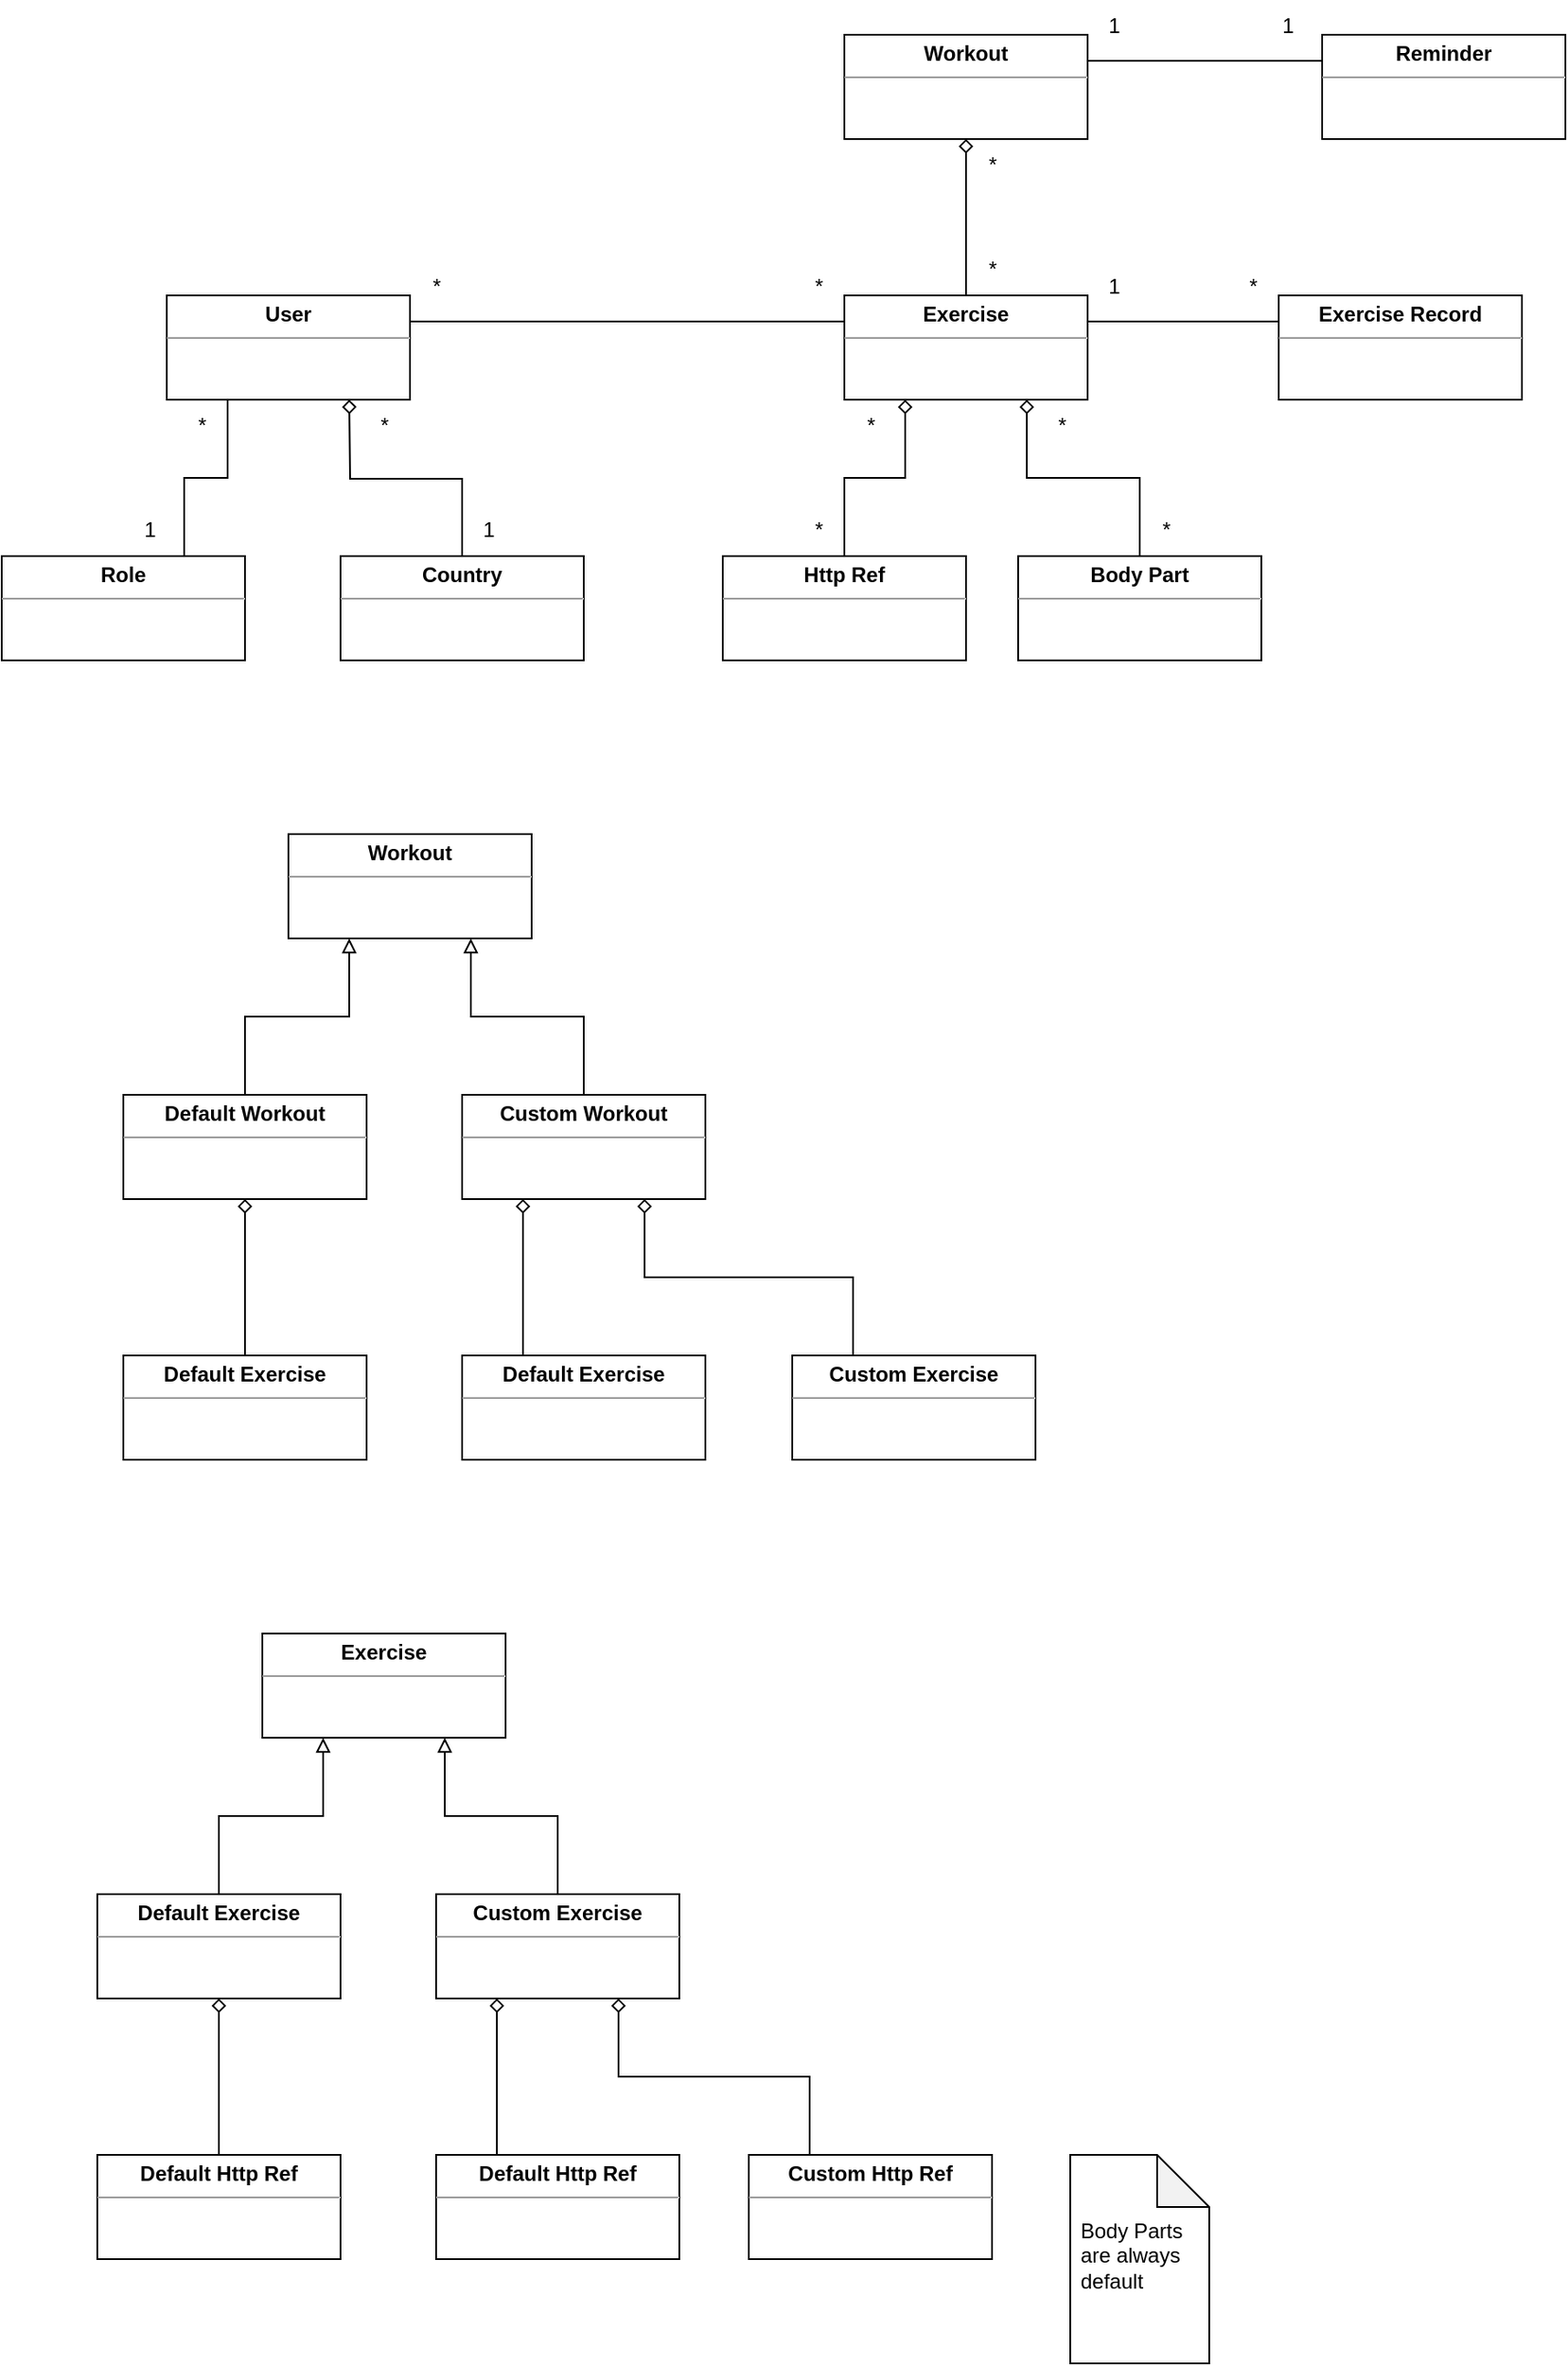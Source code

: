 <mxfile version="21.5.0" type="device">
  <diagram name="Page-1" id="6H7N1T2wvWZhjbQmvHen">
    <mxGraphModel dx="3500" dy="2127" grid="1" gridSize="10" guides="1" tooltips="1" connect="1" arrows="1" fold="1" page="1" pageScale="1" pageWidth="850" pageHeight="1100" math="0" shadow="0">
      <root>
        <mxCell id="0" />
        <mxCell id="1" parent="0" />
        <mxCell id="GYCPPBi8a8u2UomSoCus-21" style="edgeStyle=orthogonalEdgeStyle;rounded=0;orthogonalLoop=1;jettySize=auto;html=1;exitX=1;exitY=0.25;exitDx=0;exitDy=0;entryX=0;entryY=0.25;entryDx=0;entryDy=0;endArrow=none;endFill=0;" parent="1" source="GYCPPBi8a8u2UomSoCus-3" target="GYCPPBi8a8u2UomSoCus-6" edge="1">
          <mxGeometry relative="1" as="geometry" />
        </mxCell>
        <mxCell id="GYCPPBi8a8u2UomSoCus-3" value="&lt;p style=&quot;margin:0px;margin-top:4px;text-align:center;&quot;&gt;&lt;b&gt;User&lt;/b&gt;&lt;/p&gt;&lt;hr size=&quot;1&quot;&gt;&lt;div style=&quot;height:2px;&quot;&gt;&lt;/div&gt;" style="verticalAlign=top;align=left;overflow=fill;fontSize=12;fontFamily=Helvetica;html=1;whiteSpace=wrap;" parent="1" vertex="1">
          <mxGeometry x="160" y="250" width="140" height="60" as="geometry" />
        </mxCell>
        <mxCell id="GYCPPBi8a8u2UomSoCus-71" style="edgeStyle=orthogonalEdgeStyle;rounded=0;orthogonalLoop=1;jettySize=auto;html=1;exitX=0.75;exitY=0;exitDx=0;exitDy=0;entryX=0.25;entryY=1;entryDx=0;entryDy=0;endArrow=none;endFill=0;" parent="1" source="GYCPPBi8a8u2UomSoCus-5" target="GYCPPBi8a8u2UomSoCus-3" edge="1">
          <mxGeometry relative="1" as="geometry" />
        </mxCell>
        <mxCell id="GYCPPBi8a8u2UomSoCus-5" value="&lt;p style=&quot;margin:0px;margin-top:4px;text-align:center;&quot;&gt;&lt;b&gt;Role&lt;/b&gt;&lt;/p&gt;&lt;hr size=&quot;1&quot;&gt;&lt;div style=&quot;height:2px;&quot;&gt;&lt;/div&gt;" style="verticalAlign=top;align=left;overflow=fill;fontSize=12;fontFamily=Helvetica;html=1;whiteSpace=wrap;" parent="1" vertex="1">
          <mxGeometry x="65" y="400" width="140" height="60" as="geometry" />
        </mxCell>
        <mxCell id="GYCPPBi8a8u2UomSoCus-12" style="edgeStyle=orthogonalEdgeStyle;rounded=0;orthogonalLoop=1;jettySize=auto;html=1;exitX=1;exitY=0.25;exitDx=0;exitDy=0;entryX=0;entryY=0.25;entryDx=0;entryDy=0;endArrow=none;endFill=0;" parent="1" source="GYCPPBi8a8u2UomSoCus-6" target="GYCPPBi8a8u2UomSoCus-9" edge="1">
          <mxGeometry relative="1" as="geometry" />
        </mxCell>
        <mxCell id="GYCPPBi8a8u2UomSoCus-25" style="edgeStyle=orthogonalEdgeStyle;rounded=0;orthogonalLoop=1;jettySize=auto;html=1;exitX=0.5;exitY=0;exitDx=0;exitDy=0;entryX=0.5;entryY=1;entryDx=0;entryDy=0;endArrow=diamond;endFill=0;" parent="1" source="GYCPPBi8a8u2UomSoCus-6" target="GYCPPBi8a8u2UomSoCus-22" edge="1">
          <mxGeometry relative="1" as="geometry" />
        </mxCell>
        <mxCell id="GYCPPBi8a8u2UomSoCus-6" value="&lt;p style=&quot;margin:0px;margin-top:4px;text-align:center;&quot;&gt;&lt;b&gt;Exercise&lt;/b&gt;&lt;/p&gt;&lt;hr size=&quot;1&quot;&gt;&lt;div style=&quot;height:2px;&quot;&gt;&lt;/div&gt;" style="verticalAlign=top;align=left;overflow=fill;fontSize=12;fontFamily=Helvetica;html=1;whiteSpace=wrap;" parent="1" vertex="1">
          <mxGeometry x="550" y="250" width="140" height="60" as="geometry" />
        </mxCell>
        <mxCell id="GYCPPBi8a8u2UomSoCus-11" style="edgeStyle=orthogonalEdgeStyle;rounded=0;orthogonalLoop=1;jettySize=auto;html=1;exitX=0.5;exitY=0;exitDx=0;exitDy=0;entryX=0.75;entryY=1;entryDx=0;entryDy=0;endArrow=diamond;endFill=0;" parent="1" source="GYCPPBi8a8u2UomSoCus-7" target="GYCPPBi8a8u2UomSoCus-6" edge="1">
          <mxGeometry relative="1" as="geometry" />
        </mxCell>
        <mxCell id="GYCPPBi8a8u2UomSoCus-7" value="&lt;p style=&quot;margin:0px;margin-top:4px;text-align:center;&quot;&gt;&lt;b&gt;Body Part&lt;/b&gt;&lt;/p&gt;&lt;hr size=&quot;1&quot;&gt;&lt;div style=&quot;height:2px;&quot;&gt;&lt;/div&gt;" style="verticalAlign=top;align=left;overflow=fill;fontSize=12;fontFamily=Helvetica;html=1;whiteSpace=wrap;" parent="1" vertex="1">
          <mxGeometry x="650" y="400" width="140" height="60" as="geometry" />
        </mxCell>
        <mxCell id="GYCPPBi8a8u2UomSoCus-10" style="edgeStyle=orthogonalEdgeStyle;rounded=0;orthogonalLoop=1;jettySize=auto;html=1;exitX=0.5;exitY=0;exitDx=0;exitDy=0;entryX=0.25;entryY=1;entryDx=0;entryDy=0;endArrow=diamond;endFill=0;" parent="1" source="GYCPPBi8a8u2UomSoCus-8" target="GYCPPBi8a8u2UomSoCus-6" edge="1">
          <mxGeometry relative="1" as="geometry" />
        </mxCell>
        <mxCell id="GYCPPBi8a8u2UomSoCus-8" value="&lt;p style=&quot;margin:0px;margin-top:4px;text-align:center;&quot;&gt;&lt;b&gt;Http Ref&lt;/b&gt;&lt;/p&gt;&lt;hr size=&quot;1&quot;&gt;&lt;div style=&quot;height:2px;&quot;&gt;&lt;/div&gt;" style="verticalAlign=top;align=left;overflow=fill;fontSize=12;fontFamily=Helvetica;html=1;whiteSpace=wrap;" parent="1" vertex="1">
          <mxGeometry x="480" y="400" width="140" height="60" as="geometry" />
        </mxCell>
        <mxCell id="GYCPPBi8a8u2UomSoCus-9" value="&lt;p style=&quot;margin:0px;margin-top:4px;text-align:center;&quot;&gt;&lt;b&gt;Exercise Record&lt;/b&gt;&lt;/p&gt;&lt;hr size=&quot;1&quot;&gt;&lt;div style=&quot;height:2px;&quot;&gt;&lt;/div&gt;" style="verticalAlign=top;align=left;overflow=fill;fontSize=12;fontFamily=Helvetica;html=1;whiteSpace=wrap;" parent="1" vertex="1">
          <mxGeometry x="800" y="250" width="140" height="60" as="geometry" />
        </mxCell>
        <mxCell id="GYCPPBi8a8u2UomSoCus-18" style="edgeStyle=orthogonalEdgeStyle;rounded=0;orthogonalLoop=1;jettySize=auto;html=1;exitX=0.5;exitY=0;exitDx=0;exitDy=0;endArrow=diamond;endFill=0;" parent="1" source="GYCPPBi8a8u2UomSoCus-15" edge="1">
          <mxGeometry relative="1" as="geometry">
            <mxPoint x="265" y="310" as="targetPoint" />
          </mxGeometry>
        </mxCell>
        <mxCell id="GYCPPBi8a8u2UomSoCus-15" value="&lt;p style=&quot;margin:0px;margin-top:4px;text-align:center;&quot;&gt;&lt;b&gt;Country&lt;/b&gt;&lt;/p&gt;&lt;hr size=&quot;1&quot;&gt;&lt;div style=&quot;height:2px;&quot;&gt;&lt;/div&gt;" style="verticalAlign=top;align=left;overflow=fill;fontSize=12;fontFamily=Helvetica;html=1;whiteSpace=wrap;" parent="1" vertex="1">
          <mxGeometry x="260" y="400" width="140" height="60" as="geometry" />
        </mxCell>
        <mxCell id="GYCPPBi8a8u2UomSoCus-44" style="edgeStyle=orthogonalEdgeStyle;rounded=0;orthogonalLoop=1;jettySize=auto;html=1;exitX=1;exitY=0.25;exitDx=0;exitDy=0;entryX=0;entryY=0.25;entryDx=0;entryDy=0;endArrow=none;endFill=0;" parent="1" source="GYCPPBi8a8u2UomSoCus-22" target="GYCPPBi8a8u2UomSoCus-41" edge="1">
          <mxGeometry relative="1" as="geometry" />
        </mxCell>
        <mxCell id="GYCPPBi8a8u2UomSoCus-22" value="&lt;p style=&quot;margin:0px;margin-top:4px;text-align:center;&quot;&gt;&lt;b&gt;Workout&lt;/b&gt;&lt;/p&gt;&lt;hr size=&quot;1&quot;&gt;&lt;div style=&quot;height:2px;&quot;&gt;&lt;/div&gt;" style="verticalAlign=top;align=left;overflow=fill;fontSize=12;fontFamily=Helvetica;html=1;whiteSpace=wrap;" parent="1" vertex="1">
          <mxGeometry x="550" y="100" width="140" height="60" as="geometry" />
        </mxCell>
        <mxCell id="GYCPPBi8a8u2UomSoCus-26" value="*" style="text;html=1;align=center;verticalAlign=middle;resizable=0;points=[];autosize=1;strokeColor=none;fillColor=none;" parent="1" vertex="1">
          <mxGeometry x="620" y="160" width="30" height="30" as="geometry" />
        </mxCell>
        <mxCell id="GYCPPBi8a8u2UomSoCus-27" value="*" style="text;html=1;align=center;verticalAlign=middle;resizable=0;points=[];autosize=1;strokeColor=none;fillColor=none;" parent="1" vertex="1">
          <mxGeometry x="620" y="220" width="30" height="30" as="geometry" />
        </mxCell>
        <mxCell id="GYCPPBi8a8u2UomSoCus-28" value="*" style="text;html=1;align=center;verticalAlign=middle;resizable=0;points=[];autosize=1;strokeColor=none;fillColor=none;" parent="1" vertex="1">
          <mxGeometry x="770" y="230" width="30" height="30" as="geometry" />
        </mxCell>
        <mxCell id="GYCPPBi8a8u2UomSoCus-29" value="1" style="text;html=1;align=center;verticalAlign=middle;resizable=0;points=[];autosize=1;strokeColor=none;fillColor=none;" parent="1" vertex="1">
          <mxGeometry x="690" y="230" width="30" height="30" as="geometry" />
        </mxCell>
        <mxCell id="GYCPPBi8a8u2UomSoCus-30" value="*" style="text;html=1;align=center;verticalAlign=middle;resizable=0;points=[];autosize=1;strokeColor=none;fillColor=none;" parent="1" vertex="1">
          <mxGeometry x="550" y="310" width="30" height="30" as="geometry" />
        </mxCell>
        <mxCell id="GYCPPBi8a8u2UomSoCus-31" value="*" style="text;html=1;align=center;verticalAlign=middle;resizable=0;points=[];autosize=1;strokeColor=none;fillColor=none;" parent="1" vertex="1">
          <mxGeometry x="520" y="370" width="30" height="30" as="geometry" />
        </mxCell>
        <mxCell id="GYCPPBi8a8u2UomSoCus-32" value="*" style="text;html=1;align=center;verticalAlign=middle;resizable=0;points=[];autosize=1;strokeColor=none;fillColor=none;" parent="1" vertex="1">
          <mxGeometry x="720" y="370" width="30" height="30" as="geometry" />
        </mxCell>
        <mxCell id="GYCPPBi8a8u2UomSoCus-33" value="*" style="text;html=1;align=center;verticalAlign=middle;resizable=0;points=[];autosize=1;strokeColor=none;fillColor=none;" parent="1" vertex="1">
          <mxGeometry x="660" y="310" width="30" height="30" as="geometry" />
        </mxCell>
        <mxCell id="GYCPPBi8a8u2UomSoCus-55" style="edgeStyle=orthogonalEdgeStyle;rounded=0;orthogonalLoop=1;jettySize=auto;html=1;exitX=0.5;exitY=0;exitDx=0;exitDy=0;entryX=0.25;entryY=1;entryDx=0;entryDy=0;endArrow=block;endFill=0;" parent="1" source="GYCPPBi8a8u2UomSoCus-35" target="GYCPPBi8a8u2UomSoCus-54" edge="1">
          <mxGeometry relative="1" as="geometry" />
        </mxCell>
        <mxCell id="GYCPPBi8a8u2UomSoCus-35" value="&lt;p style=&quot;margin:0px;margin-top:4px;text-align:center;&quot;&gt;&lt;b&gt;Default Workout&lt;/b&gt;&lt;/p&gt;&lt;hr size=&quot;1&quot;&gt;&lt;div style=&quot;height:2px;&quot;&gt;&lt;/div&gt;" style="verticalAlign=top;align=left;overflow=fill;fontSize=12;fontFamily=Helvetica;html=1;whiteSpace=wrap;" parent="1" vertex="1">
          <mxGeometry x="135" y="710" width="140" height="60" as="geometry" />
        </mxCell>
        <mxCell id="GYCPPBi8a8u2UomSoCus-56" style="edgeStyle=orthogonalEdgeStyle;rounded=0;orthogonalLoop=1;jettySize=auto;html=1;exitX=0.5;exitY=0;exitDx=0;exitDy=0;entryX=0.75;entryY=1;entryDx=0;entryDy=0;endArrow=block;endFill=0;" parent="1" source="GYCPPBi8a8u2UomSoCus-36" target="GYCPPBi8a8u2UomSoCus-54" edge="1">
          <mxGeometry relative="1" as="geometry" />
        </mxCell>
        <mxCell id="GYCPPBi8a8u2UomSoCus-36" value="&lt;p style=&quot;margin:0px;margin-top:4px;text-align:center;&quot;&gt;&lt;b&gt;Custom Workout&lt;/b&gt;&lt;/p&gt;&lt;hr size=&quot;1&quot;&gt;&lt;div style=&quot;height:2px;&quot;&gt;&lt;/div&gt;" style="verticalAlign=top;align=left;overflow=fill;fontSize=12;fontFamily=Helvetica;html=1;whiteSpace=wrap;" parent="1" vertex="1">
          <mxGeometry x="330" y="710" width="140" height="60" as="geometry" />
        </mxCell>
        <mxCell id="GYCPPBi8a8u2UomSoCus-59" style="edgeStyle=orthogonalEdgeStyle;rounded=0;orthogonalLoop=1;jettySize=auto;html=1;exitX=0.5;exitY=0;exitDx=0;exitDy=0;entryX=0.25;entryY=1;entryDx=0;entryDy=0;endArrow=block;endFill=0;" parent="1" source="GYCPPBi8a8u2UomSoCus-37" target="GYCPPBi8a8u2UomSoCus-58" edge="1">
          <mxGeometry relative="1" as="geometry" />
        </mxCell>
        <mxCell id="GYCPPBi8a8u2UomSoCus-37" value="&lt;p style=&quot;margin:0px;margin-top:4px;text-align:center;&quot;&gt;&lt;b&gt;Default Exercise&lt;/b&gt;&lt;/p&gt;&lt;hr size=&quot;1&quot;&gt;&lt;div style=&quot;height:2px;&quot;&gt;&lt;/div&gt;" style="verticalAlign=top;align=left;overflow=fill;fontSize=12;fontFamily=Helvetica;html=1;whiteSpace=wrap;" parent="1" vertex="1">
          <mxGeometry x="120" y="1170" width="140" height="60" as="geometry" />
        </mxCell>
        <mxCell id="GYCPPBi8a8u2UomSoCus-60" style="edgeStyle=orthogonalEdgeStyle;rounded=0;orthogonalLoop=1;jettySize=auto;html=1;exitX=0.5;exitY=0;exitDx=0;exitDy=0;entryX=0.75;entryY=1;entryDx=0;entryDy=0;endArrow=block;endFill=0;" parent="1" source="GYCPPBi8a8u2UomSoCus-38" target="GYCPPBi8a8u2UomSoCus-58" edge="1">
          <mxGeometry relative="1" as="geometry" />
        </mxCell>
        <mxCell id="GYCPPBi8a8u2UomSoCus-38" value="&lt;p style=&quot;margin:0px;margin-top:4px;text-align:center;&quot;&gt;&lt;b&gt;Custom Exercise&lt;/b&gt;&lt;/p&gt;&lt;hr size=&quot;1&quot;&gt;&lt;div style=&quot;height:2px;&quot;&gt;&lt;/div&gt;" style="verticalAlign=top;align=left;overflow=fill;fontSize=12;fontFamily=Helvetica;html=1;whiteSpace=wrap;" parent="1" vertex="1">
          <mxGeometry x="315" y="1170" width="140" height="60" as="geometry" />
        </mxCell>
        <mxCell id="GYCPPBi8a8u2UomSoCus-62" style="edgeStyle=orthogonalEdgeStyle;rounded=0;orthogonalLoop=1;jettySize=auto;html=1;exitX=0.5;exitY=0;exitDx=0;exitDy=0;entryX=0.5;entryY=1;entryDx=0;entryDy=0;endArrow=diamond;endFill=0;" parent="1" source="GYCPPBi8a8u2UomSoCus-39" target="GYCPPBi8a8u2UomSoCus-37" edge="1">
          <mxGeometry relative="1" as="geometry" />
        </mxCell>
        <mxCell id="GYCPPBi8a8u2UomSoCus-39" value="&lt;p style=&quot;margin:0px;margin-top:4px;text-align:center;&quot;&gt;&lt;b&gt;Default Http Ref&lt;/b&gt;&lt;/p&gt;&lt;hr size=&quot;1&quot;&gt;&lt;div style=&quot;height:2px;&quot;&gt;&lt;/div&gt;" style="verticalAlign=top;align=left;overflow=fill;fontSize=12;fontFamily=Helvetica;html=1;whiteSpace=wrap;" parent="1" vertex="1">
          <mxGeometry x="120" y="1320" width="140" height="60" as="geometry" />
        </mxCell>
        <mxCell id="GYCPPBi8a8u2UomSoCus-64" style="edgeStyle=orthogonalEdgeStyle;rounded=0;orthogonalLoop=1;jettySize=auto;html=1;exitX=0.25;exitY=0;exitDx=0;exitDy=0;entryX=0.75;entryY=1;entryDx=0;entryDy=0;endArrow=diamond;endFill=0;" parent="1" source="GYCPPBi8a8u2UomSoCus-40" target="GYCPPBi8a8u2UomSoCus-38" edge="1">
          <mxGeometry relative="1" as="geometry" />
        </mxCell>
        <mxCell id="GYCPPBi8a8u2UomSoCus-40" value="&lt;p style=&quot;margin:0px;margin-top:4px;text-align:center;&quot;&gt;&lt;b&gt;Custom Http Ref&lt;/b&gt;&lt;/p&gt;&lt;hr size=&quot;1&quot;&gt;&lt;div style=&quot;height:2px;&quot;&gt;&lt;/div&gt;" style="verticalAlign=top;align=left;overflow=fill;fontSize=12;fontFamily=Helvetica;html=1;whiteSpace=wrap;" parent="1" vertex="1">
          <mxGeometry x="495" y="1320" width="140" height="60" as="geometry" />
        </mxCell>
        <mxCell id="GYCPPBi8a8u2UomSoCus-41" value="&lt;p style=&quot;margin:0px;margin-top:4px;text-align:center;&quot;&gt;&lt;b&gt;Reminder&lt;/b&gt;&lt;/p&gt;&lt;hr size=&quot;1&quot;&gt;&lt;div style=&quot;height:2px;&quot;&gt;&lt;/div&gt;" style="verticalAlign=top;align=left;overflow=fill;fontSize=12;fontFamily=Helvetica;html=1;whiteSpace=wrap;" parent="1" vertex="1">
          <mxGeometry x="825" y="100" width="140" height="60" as="geometry" />
        </mxCell>
        <mxCell id="GYCPPBi8a8u2UomSoCus-42" value="*" style="text;html=1;align=center;verticalAlign=middle;resizable=0;points=[];autosize=1;strokeColor=none;fillColor=none;" parent="1" vertex="1">
          <mxGeometry x="300" y="230" width="30" height="30" as="geometry" />
        </mxCell>
        <mxCell id="GYCPPBi8a8u2UomSoCus-43" value="*" style="text;html=1;align=center;verticalAlign=middle;resizable=0;points=[];autosize=1;strokeColor=none;fillColor=none;" parent="1" vertex="1">
          <mxGeometry x="520" y="230" width="30" height="30" as="geometry" />
        </mxCell>
        <mxCell id="GYCPPBi8a8u2UomSoCus-45" value="1" style="text;html=1;align=center;verticalAlign=middle;resizable=0;points=[];autosize=1;strokeColor=none;fillColor=none;" parent="1" vertex="1">
          <mxGeometry x="690" y="80" width="30" height="30" as="geometry" />
        </mxCell>
        <mxCell id="GYCPPBi8a8u2UomSoCus-46" value="1" style="text;html=1;align=center;verticalAlign=middle;resizable=0;points=[];autosize=1;strokeColor=none;fillColor=none;" parent="1" vertex="1">
          <mxGeometry x="790" y="80" width="30" height="30" as="geometry" />
        </mxCell>
        <mxCell id="GYCPPBi8a8u2UomSoCus-48" value="1" style="text;html=1;align=center;verticalAlign=middle;resizable=0;points=[];autosize=1;strokeColor=none;fillColor=none;" parent="1" vertex="1">
          <mxGeometry x="135" y="370" width="30" height="30" as="geometry" />
        </mxCell>
        <mxCell id="GYCPPBi8a8u2UomSoCus-49" value="*" style="text;html=1;align=center;verticalAlign=middle;resizable=0;points=[];autosize=1;strokeColor=none;fillColor=none;" parent="1" vertex="1">
          <mxGeometry x="165" y="310" width="30" height="30" as="geometry" />
        </mxCell>
        <mxCell id="GYCPPBi8a8u2UomSoCus-52" value="1" style="text;html=1;align=center;verticalAlign=middle;resizable=0;points=[];autosize=1;strokeColor=none;fillColor=none;" parent="1" vertex="1">
          <mxGeometry x="330" y="370" width="30" height="30" as="geometry" />
        </mxCell>
        <mxCell id="GYCPPBi8a8u2UomSoCus-53" value="*" style="text;html=1;align=center;verticalAlign=middle;resizable=0;points=[];autosize=1;strokeColor=none;fillColor=none;" parent="1" vertex="1">
          <mxGeometry x="270" y="310" width="30" height="30" as="geometry" />
        </mxCell>
        <mxCell id="GYCPPBi8a8u2UomSoCus-54" value="&lt;p style=&quot;margin:0px;margin-top:4px;text-align:center;&quot;&gt;&lt;b&gt;Workout&lt;/b&gt;&lt;/p&gt;&lt;hr size=&quot;1&quot;&gt;&lt;div style=&quot;height:2px;&quot;&gt;&lt;/div&gt;" style="verticalAlign=top;align=left;overflow=fill;fontSize=12;fontFamily=Helvetica;html=1;whiteSpace=wrap;" parent="1" vertex="1">
          <mxGeometry x="230" y="560" width="140" height="60" as="geometry" />
        </mxCell>
        <mxCell id="GYCPPBi8a8u2UomSoCus-58" value="&lt;p style=&quot;margin:0px;margin-top:4px;text-align:center;&quot;&gt;&lt;b&gt;Exercise&lt;/b&gt;&lt;/p&gt;&lt;hr size=&quot;1&quot;&gt;&lt;div style=&quot;height:2px;&quot;&gt;&lt;/div&gt;" style="verticalAlign=top;align=left;overflow=fill;fontSize=12;fontFamily=Helvetica;html=1;whiteSpace=wrap;" parent="1" vertex="1">
          <mxGeometry x="215" y="1020" width="140" height="60" as="geometry" />
        </mxCell>
        <mxCell id="GYCPPBi8a8u2UomSoCus-63" style="edgeStyle=orthogonalEdgeStyle;rounded=0;orthogonalLoop=1;jettySize=auto;html=1;exitX=0.25;exitY=0;exitDx=0;exitDy=0;entryX=0.25;entryY=1;entryDx=0;entryDy=0;endArrow=diamond;endFill=0;" parent="1" source="GYCPPBi8a8u2UomSoCus-61" target="GYCPPBi8a8u2UomSoCus-38" edge="1">
          <mxGeometry relative="1" as="geometry" />
        </mxCell>
        <mxCell id="GYCPPBi8a8u2UomSoCus-61" value="&lt;p style=&quot;margin:0px;margin-top:4px;text-align:center;&quot;&gt;&lt;b&gt;Default Http Ref&lt;/b&gt;&lt;/p&gt;&lt;hr size=&quot;1&quot;&gt;&lt;div style=&quot;height:2px;&quot;&gt;&lt;/div&gt;" style="verticalAlign=top;align=left;overflow=fill;fontSize=12;fontFamily=Helvetica;html=1;whiteSpace=wrap;" parent="1" vertex="1">
          <mxGeometry x="315" y="1320" width="140" height="60" as="geometry" />
        </mxCell>
        <mxCell id="GYCPPBi8a8u2UomSoCus-66" style="edgeStyle=orthogonalEdgeStyle;rounded=0;orthogonalLoop=1;jettySize=auto;html=1;exitX=0.5;exitY=0;exitDx=0;exitDy=0;endArrow=diamond;endFill=0;" parent="1" source="GYCPPBi8a8u2UomSoCus-65" target="GYCPPBi8a8u2UomSoCus-35" edge="1">
          <mxGeometry relative="1" as="geometry" />
        </mxCell>
        <mxCell id="GYCPPBi8a8u2UomSoCus-65" value="&lt;p style=&quot;margin:0px;margin-top:4px;text-align:center;&quot;&gt;&lt;b&gt;Default Exercise&lt;/b&gt;&lt;/p&gt;&lt;hr size=&quot;1&quot;&gt;&lt;div style=&quot;height:2px;&quot;&gt;&lt;/div&gt;" style="verticalAlign=top;align=left;overflow=fill;fontSize=12;fontFamily=Helvetica;html=1;whiteSpace=wrap;" parent="1" vertex="1">
          <mxGeometry x="135" y="860" width="140" height="60" as="geometry" />
        </mxCell>
        <mxCell id="GYCPPBi8a8u2UomSoCus-69" style="edgeStyle=orthogonalEdgeStyle;rounded=0;orthogonalLoop=1;jettySize=auto;html=1;exitX=0.25;exitY=0;exitDx=0;exitDy=0;entryX=0.25;entryY=1;entryDx=0;entryDy=0;endArrow=diamond;endFill=0;" parent="1" source="GYCPPBi8a8u2UomSoCus-67" target="GYCPPBi8a8u2UomSoCus-36" edge="1">
          <mxGeometry relative="1" as="geometry" />
        </mxCell>
        <mxCell id="GYCPPBi8a8u2UomSoCus-67" value="&lt;p style=&quot;margin:0px;margin-top:4px;text-align:center;&quot;&gt;&lt;b&gt;Default Exercise&lt;/b&gt;&lt;/p&gt;&lt;hr size=&quot;1&quot;&gt;&lt;div style=&quot;height:2px;&quot;&gt;&lt;/div&gt;" style="verticalAlign=top;align=left;overflow=fill;fontSize=12;fontFamily=Helvetica;html=1;whiteSpace=wrap;" parent="1" vertex="1">
          <mxGeometry x="330" y="860" width="140" height="60" as="geometry" />
        </mxCell>
        <mxCell id="GYCPPBi8a8u2UomSoCus-70" style="edgeStyle=orthogonalEdgeStyle;rounded=0;orthogonalLoop=1;jettySize=auto;html=1;exitX=0.25;exitY=0;exitDx=0;exitDy=0;entryX=0.75;entryY=1;entryDx=0;entryDy=0;endArrow=diamond;endFill=0;" parent="1" source="GYCPPBi8a8u2UomSoCus-68" target="GYCPPBi8a8u2UomSoCus-36" edge="1">
          <mxGeometry relative="1" as="geometry" />
        </mxCell>
        <mxCell id="GYCPPBi8a8u2UomSoCus-68" value="&lt;p style=&quot;margin:0px;margin-top:4px;text-align:center;&quot;&gt;&lt;b&gt;Custom Exercise&lt;/b&gt;&lt;/p&gt;&lt;hr size=&quot;1&quot;&gt;&lt;div style=&quot;height:2px;&quot;&gt;&lt;/div&gt;" style="verticalAlign=top;align=left;overflow=fill;fontSize=12;fontFamily=Helvetica;html=1;whiteSpace=wrap;" parent="1" vertex="1">
          <mxGeometry x="520" y="860" width="140" height="60" as="geometry" />
        </mxCell>
        <mxCell id="Ilx5knIng08W97SpGYnz-1" value="Body Parts are always default" style="shape=note;whiteSpace=wrap;html=1;backgroundOutline=1;darkOpacity=0.05;align=left;spacingLeft=4;spacingBottom=4;spacingRight=4;" vertex="1" parent="1">
          <mxGeometry x="680" y="1320" width="80" height="120" as="geometry" />
        </mxCell>
      </root>
    </mxGraphModel>
  </diagram>
</mxfile>
